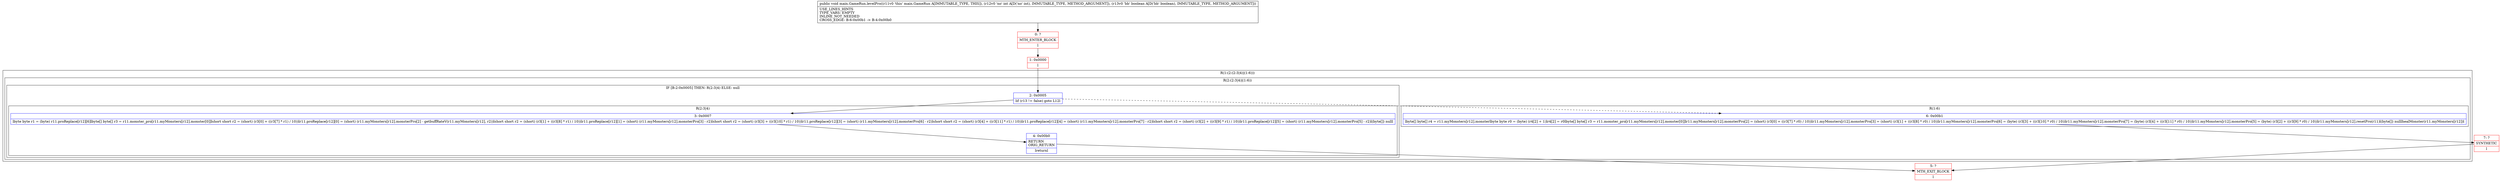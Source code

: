 digraph "CFG formain.GameRun.levelPro(IZ)V" {
subgraph cluster_Region_2065839908 {
label = "R(1:(2:(2:3|4)|(1:6)))";
node [shape=record,color=blue];
subgraph cluster_Region_721047347 {
label = "R(2:(2:3|4)|(1:6))";
node [shape=record,color=blue];
subgraph cluster_IfRegion_900082876 {
label = "IF [B:2:0x0005] THEN: R(2:3|4) ELSE: null";
node [shape=record,color=blue];
Node_2 [shape=record,label="{2\:\ 0x0005|lif (r13 != false) goto L12l}"];
subgraph cluster_Region_1308665706 {
label = "R(2:3|4)";
node [shape=record,color=blue];
Node_3 [shape=record,label="{3\:\ 0x0007|lbyte byte r1 = (byte) r11.proReplace[r12][6]lbyte[] byte[] r3 = r11.monster_pro[r11.myMonsters[r12].monster[0]]lshort short r2 = (short) (r3[0] + ((r3[7] * r1) \/ 10))lr11.proReplace[r12][0] = (short) (r11.myMonsters[r12].monsterPro[2] \- getbuffRateV(r11.myMonsters[r12], r2))lshort short r2 = (short) (r3[1] + ((r3[8] * r1) \/ 10))lr11.proReplace[r12][1] = (short) (r11.myMonsters[r12].monsterPro[3] \- r2)lshort short r2 = (short) (r3[3] + ((r3[10] * r1) \/ 10))lr11.proReplace[r12][3] = (short) (r11.myMonsters[r12].monsterPro[6] \- r2)lshort short r2 = (short) (r3[4] + ((r3[11] * r1) \/ 10))lr11.proReplace[r12][4] = (short) (r11.myMonsters[r12].monsterPro[7] \- r2)lshort short r2 = (short) (r3[2] + ((r3[9] * r1) \/ 10))lr11.proReplace[r12][5] = (short) (r11.myMonsters[r12].monsterPro[5] \- r2)l(byte[]) nulll}"];
Node_4 [shape=record,label="{4\:\ 0x00b0|RETURN\lORIG_RETURN\l|lreturnl}"];
}
}
subgraph cluster_Region_1925829129 {
label = "R(1:6)";
node [shape=record,color=blue];
Node_6 [shape=record,label="{6\:\ 0x00b1|lbyte[] byte[] r4 = r11.myMonsters[r12].monsterlbyte byte r0 = (byte) (r4[2] + 1)lr4[2] = r0lbyte[] byte[] r3 = r11.monster_pro[r11.myMonsters[r12].monster[0]]lr11.myMonsters[r12].monsterPro[2] = (short) (r3[0] + ((r3[7] * r0) \/ 10))lr11.myMonsters[r12].monsterPro[3] = (short) (r3[1] + ((r3[8] * r0) \/ 10))lr11.myMonsters[r12].monsterPro[6] = (byte) (r3[3] + ((r3[10] * r0) \/ 10))lr11.myMonsters[r12].monsterPro[7] = (byte) (r3[4] + ((r3[11] * r0) \/ 10))lr11.myMonsters[r12].monsterPro[5] = (byte) (r3[2] + ((r3[9] * r0) \/ 10))lr11.myMonsters[r12].resetPro(r11)l(byte[]) nulllhealMonster(r11.myMonsters[r12])l}"];
}
}
}
Node_0 [shape=record,color=red,label="{0\:\ ?|MTH_ENTER_BLOCK\l|l}"];
Node_1 [shape=record,color=red,label="{1\:\ 0x0000|l}"];
Node_5 [shape=record,color=red,label="{5\:\ ?|MTH_EXIT_BLOCK\l|l}"];
Node_7 [shape=record,color=red,label="{7\:\ ?|SYNTHETIC\l|l}"];
MethodNode[shape=record,label="{public void main.GameRun.levelPro((r11v0 'this' main.GameRun A[IMMUTABLE_TYPE, THIS]), (r12v0 'no' int A[D('no' int), IMMUTABLE_TYPE, METHOD_ARGUMENT]), (r13v0 'bb' boolean A[D('bb' boolean), IMMUTABLE_TYPE, METHOD_ARGUMENT]))  | USE_LINES_HINTS\lTYPE_VARS: EMPTY\lINLINE_NOT_NEEDED\lCROSS_EDGE: B:6:0x00b1 \-\> B:4:0x00b0\l}"];
MethodNode -> Node_0;
Node_2 -> Node_3;
Node_2 -> Node_6[style=dashed];
Node_3 -> Node_4;
Node_4 -> Node_5;
Node_6 -> Node_7;
Node_0 -> Node_1;
Node_1 -> Node_2;
Node_7 -> Node_5;
}

